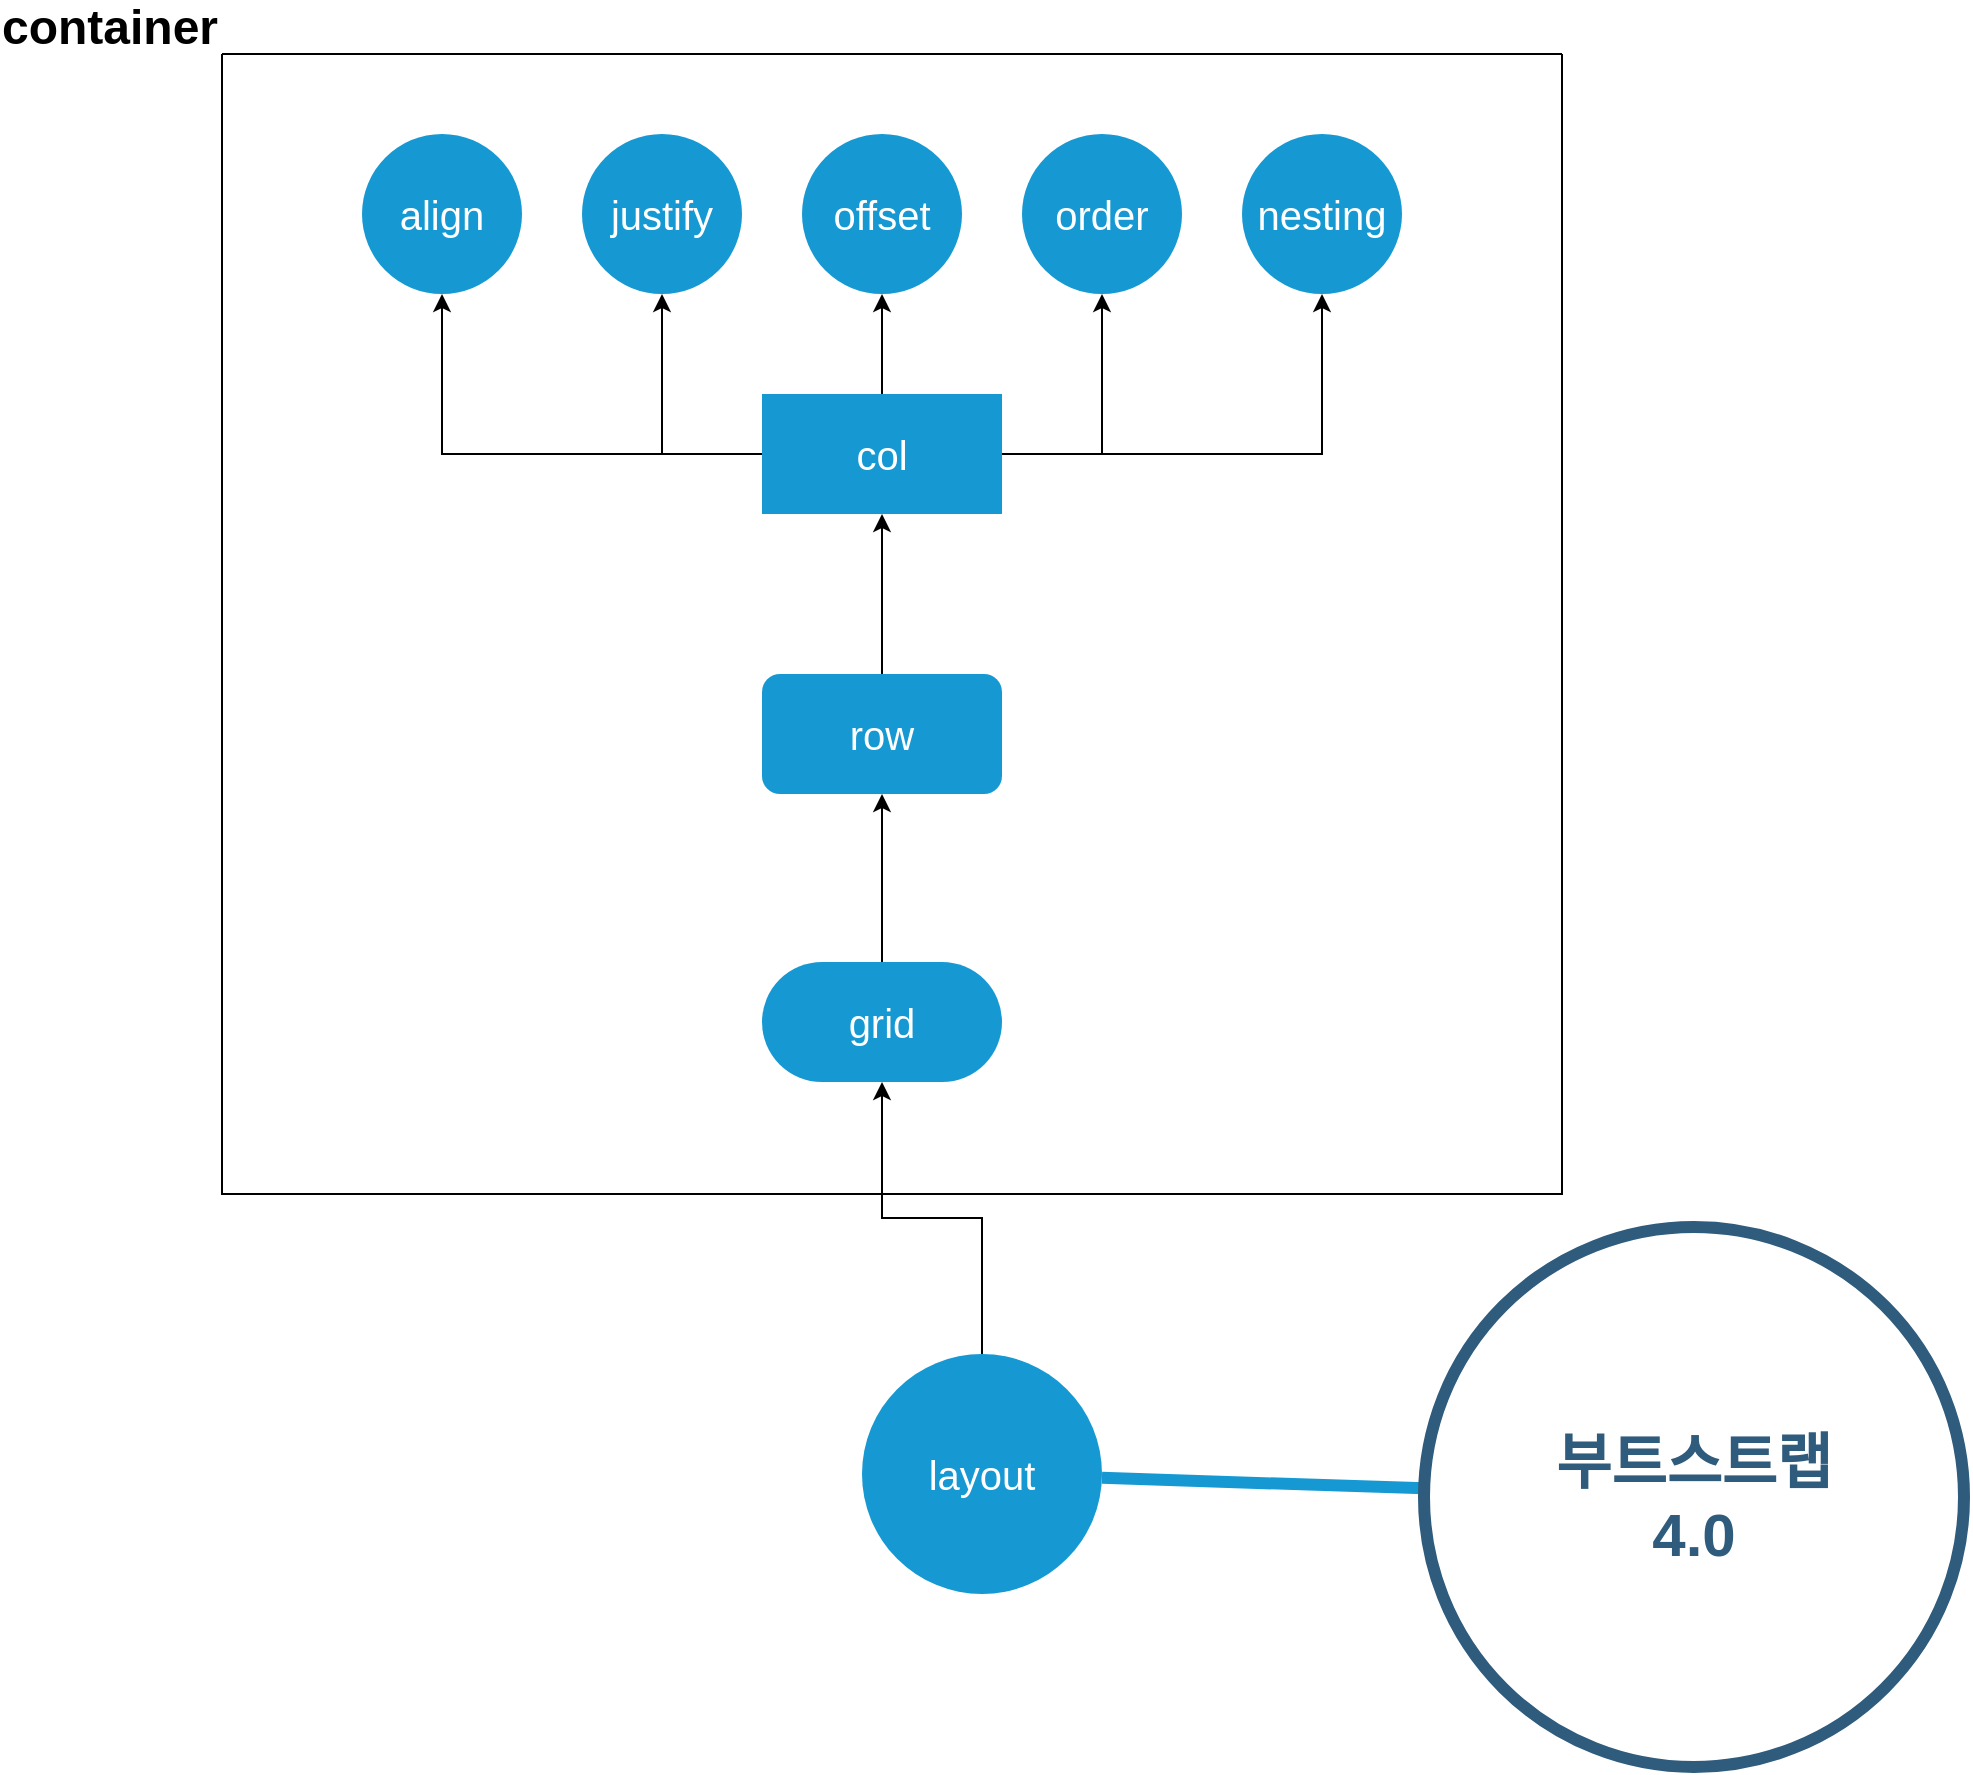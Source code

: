 <mxfile version="22.1.18" type="github">
  <diagram id="6a731a19-8d31-9384-78a2-239565b7b9f0" name="Page-1">
    <mxGraphModel dx="1434" dy="746" grid="1" gridSize="10" guides="1" tooltips="1" connect="1" arrows="1" fold="1" page="1" pageScale="1" pageWidth="1169" pageHeight="827" background="none" math="0" shadow="0">
      <root>
        <mxCell id="0" />
        <mxCell id="1" parent="0" />
        <mxCell id="xbgOktenCfHTFkZshVmS-1543" value="" style="edgeStyle=orthogonalEdgeStyle;rounded=0;orthogonalLoop=1;jettySize=auto;html=1;" parent="1" source="1350" target="xbgOktenCfHTFkZshVmS-1542" edge="1">
          <mxGeometry relative="1" as="geometry" />
        </mxCell>
        <mxCell id="1350" value="layout" style="ellipse;whiteSpace=wrap;html=1;shadow=0;fontFamily=Helvetica;fontSize=20;fontColor=#FFFFFF;align=center;strokeWidth=3;fillColor=#1699D3;strokeColor=none;" parent="1" vertex="1">
          <mxGeometry x="680" y="740" width="120" height="120" as="geometry" />
        </mxCell>
        <mxCell id="1359" style="endArrow=none;strokeWidth=6;strokeColor=#1699D3;html=1;" parent="1" source="1515" target="1350" edge="1">
          <mxGeometry relative="1" as="geometry" />
        </mxCell>
        <mxCell id="1515" value="부트스트랩&lt;br&gt;4.0" style="ellipse;whiteSpace=wrap;html=1;shadow=0;fontFamily=Helvetica;fontSize=30;fontColor=#2F5B7C;align=center;strokeColor=#2F5B7C;strokeWidth=6;fillColor=#FFFFFF;fontStyle=1;gradientColor=none;" parent="1" vertex="1">
          <mxGeometry x="961" y="676.5" width="270" height="270" as="geometry" />
        </mxCell>
        <mxCell id="w4y9FwZ2lS2CV7EoCcJX-1518" value="container" style="swimlane;startSize=0;labelPosition=left;verticalLabelPosition=top;align=right;verticalAlign=bottom;fontSize=24;" vertex="1" parent="1">
          <mxGeometry x="360" y="90" width="670" height="570" as="geometry" />
        </mxCell>
        <mxCell id="xbgOktenCfHTFkZshVmS-1542" value="grid" style="rounded=1;whiteSpace=wrap;html=1;fontSize=20;fillColor=#1699D3;strokeColor=none;fontColor=#FFFFFF;shadow=0;strokeWidth=3;arcSize=50;" parent="w4y9FwZ2lS2CV7EoCcJX-1518" vertex="1">
          <mxGeometry x="270" y="454" width="120" height="60" as="geometry" />
        </mxCell>
        <mxCell id="w4y9FwZ2lS2CV7EoCcJX-1521" value="" style="edgeStyle=orthogonalEdgeStyle;rounded=0;orthogonalLoop=1;jettySize=auto;html=1;" edge="1" parent="w4y9FwZ2lS2CV7EoCcJX-1518" source="uhrFm2yELNn1G6s4bKw2-1517" target="w4y9FwZ2lS2CV7EoCcJX-1520">
          <mxGeometry relative="1" as="geometry" />
        </mxCell>
        <mxCell id="uhrFm2yELNn1G6s4bKw2-1517" value="row" style="shape=process;whiteSpace=wrap;html=1;backgroundOutline=1;fontSize=20;fillColor=#1699D3;strokeColor=none;fontColor=#FFFFFF;rounded=1;shadow=0;strokeWidth=3;size=0;" parent="w4y9FwZ2lS2CV7EoCcJX-1518" vertex="1">
          <mxGeometry x="270" y="310" width="120" height="60" as="geometry" />
        </mxCell>
        <mxCell id="uhrFm2yELNn1G6s4bKw2-1518" value="" style="edgeStyle=orthogonalEdgeStyle;rounded=0;orthogonalLoop=1;jettySize=auto;html=1;" parent="w4y9FwZ2lS2CV7EoCcJX-1518" source="xbgOktenCfHTFkZshVmS-1542" target="uhrFm2yELNn1G6s4bKw2-1517" edge="1">
          <mxGeometry relative="1" as="geometry" />
        </mxCell>
        <mxCell id="w4y9FwZ2lS2CV7EoCcJX-1525" value="" style="edgeStyle=orthogonalEdgeStyle;rounded=0;orthogonalLoop=1;jettySize=auto;html=1;" edge="1" parent="w4y9FwZ2lS2CV7EoCcJX-1518" source="w4y9FwZ2lS2CV7EoCcJX-1520" target="w4y9FwZ2lS2CV7EoCcJX-1524">
          <mxGeometry relative="1" as="geometry" />
        </mxCell>
        <mxCell id="w4y9FwZ2lS2CV7EoCcJX-1527" value="" style="edgeStyle=orthogonalEdgeStyle;rounded=0;orthogonalLoop=1;jettySize=auto;html=1;" edge="1" parent="w4y9FwZ2lS2CV7EoCcJX-1518" source="w4y9FwZ2lS2CV7EoCcJX-1520" target="w4y9FwZ2lS2CV7EoCcJX-1526">
          <mxGeometry relative="1" as="geometry" />
        </mxCell>
        <mxCell id="w4y9FwZ2lS2CV7EoCcJX-1529" value="" style="edgeStyle=orthogonalEdgeStyle;rounded=0;orthogonalLoop=1;jettySize=auto;html=1;" edge="1" parent="w4y9FwZ2lS2CV7EoCcJX-1518" source="w4y9FwZ2lS2CV7EoCcJX-1520" target="w4y9FwZ2lS2CV7EoCcJX-1528">
          <mxGeometry relative="1" as="geometry" />
        </mxCell>
        <mxCell id="w4y9FwZ2lS2CV7EoCcJX-1531" value="" style="edgeStyle=orthogonalEdgeStyle;rounded=0;orthogonalLoop=1;jettySize=auto;html=1;" edge="1" parent="w4y9FwZ2lS2CV7EoCcJX-1518" source="w4y9FwZ2lS2CV7EoCcJX-1520" target="w4y9FwZ2lS2CV7EoCcJX-1530">
          <mxGeometry relative="1" as="geometry" />
        </mxCell>
        <mxCell id="w4y9FwZ2lS2CV7EoCcJX-1533" value="" style="edgeStyle=orthogonalEdgeStyle;rounded=0;orthogonalLoop=1;jettySize=auto;html=1;" edge="1" parent="w4y9FwZ2lS2CV7EoCcJX-1518" source="w4y9FwZ2lS2CV7EoCcJX-1520" target="w4y9FwZ2lS2CV7EoCcJX-1532">
          <mxGeometry relative="1" as="geometry" />
        </mxCell>
        <mxCell id="w4y9FwZ2lS2CV7EoCcJX-1520" value="col" style="shape=process;whiteSpace=wrap;html=1;backgroundOutline=1;fontSize=20;fillColor=#1699D3;strokeColor=none;fontColor=#FFFFFF;rounded=1;shadow=0;strokeWidth=3;arcSize=0;" vertex="1" parent="w4y9FwZ2lS2CV7EoCcJX-1518">
          <mxGeometry x="270" y="170" width="120" height="60" as="geometry" />
        </mxCell>
        <mxCell id="w4y9FwZ2lS2CV7EoCcJX-1524" value="align" style="ellipse;whiteSpace=wrap;html=1;fontSize=20;fillColor=#1699D3;strokeColor=none;fontColor=#FFFFFF;rounded=1;shadow=0;strokeWidth=3;arcSize=0;" vertex="1" parent="w4y9FwZ2lS2CV7EoCcJX-1518">
          <mxGeometry x="70" y="40" width="80" height="80" as="geometry" />
        </mxCell>
        <mxCell id="w4y9FwZ2lS2CV7EoCcJX-1526" value="justify" style="ellipse;whiteSpace=wrap;html=1;fontSize=20;fillColor=#1699D3;strokeColor=none;fontColor=#FFFFFF;rounded=1;shadow=0;strokeWidth=3;arcSize=0;" vertex="1" parent="w4y9FwZ2lS2CV7EoCcJX-1518">
          <mxGeometry x="180" y="40" width="80" height="80" as="geometry" />
        </mxCell>
        <mxCell id="w4y9FwZ2lS2CV7EoCcJX-1528" value="offset" style="ellipse;whiteSpace=wrap;html=1;fontSize=20;fillColor=#1699D3;strokeColor=none;fontColor=#FFFFFF;rounded=1;shadow=0;strokeWidth=3;arcSize=0;" vertex="1" parent="w4y9FwZ2lS2CV7EoCcJX-1518">
          <mxGeometry x="290" y="40" width="80" height="80" as="geometry" />
        </mxCell>
        <mxCell id="w4y9FwZ2lS2CV7EoCcJX-1530" value="order" style="ellipse;whiteSpace=wrap;html=1;fontSize=20;fillColor=#1699D3;strokeColor=none;fontColor=#FFFFFF;rounded=1;shadow=0;strokeWidth=3;arcSize=0;" vertex="1" parent="w4y9FwZ2lS2CV7EoCcJX-1518">
          <mxGeometry x="400" y="40" width="80" height="80" as="geometry" />
        </mxCell>
        <mxCell id="w4y9FwZ2lS2CV7EoCcJX-1532" value="nesting" style="ellipse;whiteSpace=wrap;html=1;fontSize=20;fillColor=#1699D3;strokeColor=none;fontColor=#FFFFFF;rounded=1;shadow=0;strokeWidth=3;arcSize=0;" vertex="1" parent="w4y9FwZ2lS2CV7EoCcJX-1518">
          <mxGeometry x="510" y="40" width="80" height="80" as="geometry" />
        </mxCell>
      </root>
    </mxGraphModel>
  </diagram>
</mxfile>
